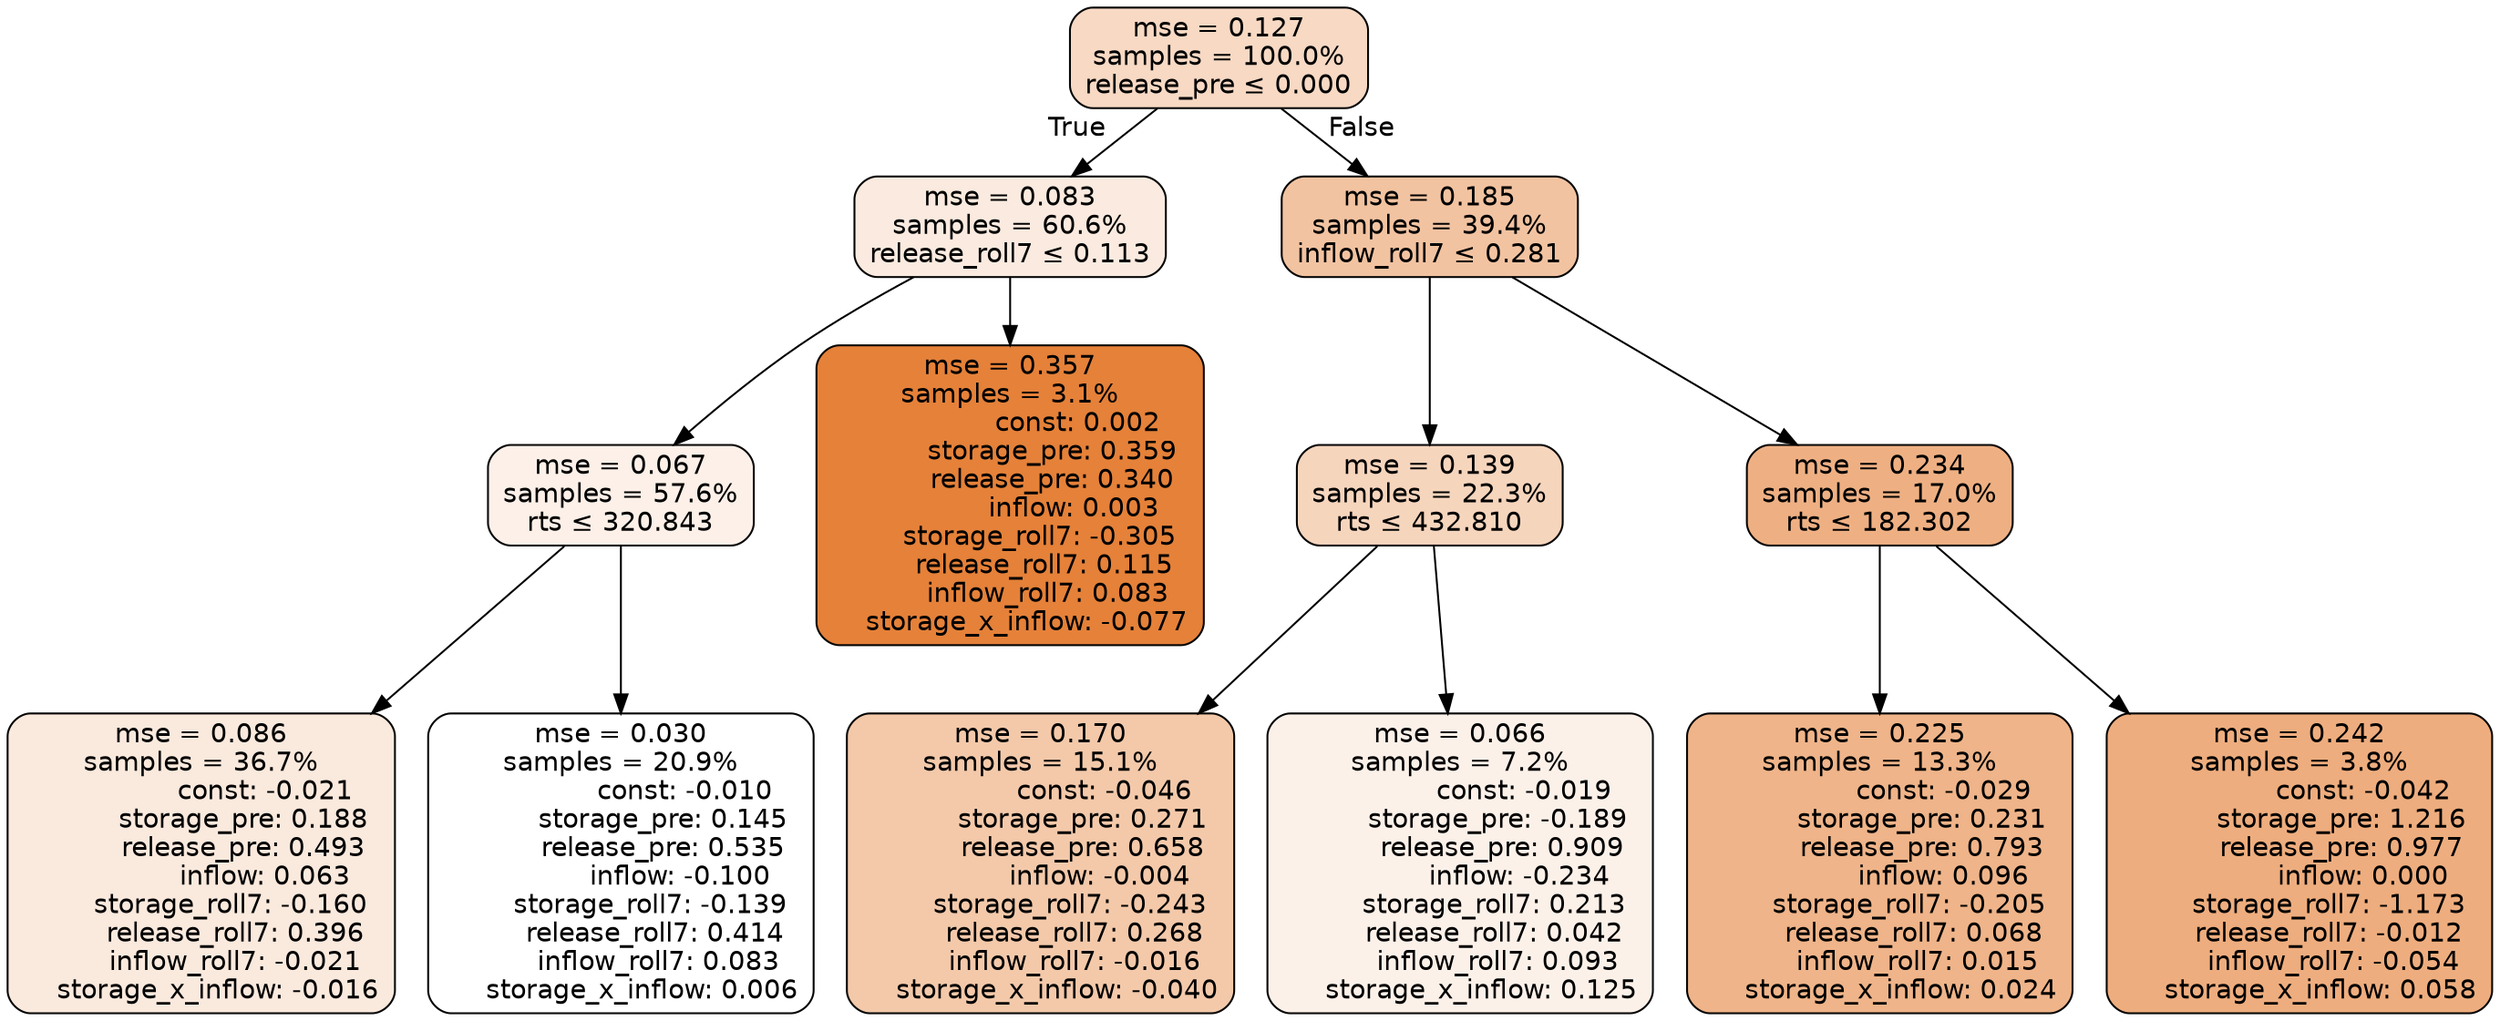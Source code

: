 digraph tree {
bgcolor="transparent"
node [shape=rectangle, style="filled, rounded", color="black", fontname=helvetica] ;
edge [fontname=helvetica] ;
	"0" [label="mse = 0.127
samples = 100.0%
release_pre &le; 0.000", fillcolor="#f7d9c4"]
	"1" [label="mse = 0.083
samples = 60.6%
release_roll7 &le; 0.113", fillcolor="#faeadf"]
	"2" [label="mse = 0.067
samples = 57.6%
rts &le; 320.843", fillcolor="#fcf0e8"]
	"3" [label="mse = 0.086
samples = 36.7%
               const: -0.021
          storage_pre: 0.188
          release_pre: 0.493
               inflow: 0.063
       storage_roll7: -0.160
        release_roll7: 0.396
        inflow_roll7: -0.021
    storage_x_inflow: -0.016", fillcolor="#fae9dd"]
	"4" [label="mse = 0.030
samples = 20.9%
               const: -0.010
          storage_pre: 0.145
          release_pre: 0.535
              inflow: -0.100
       storage_roll7: -0.139
        release_roll7: 0.414
         inflow_roll7: 0.083
     storage_x_inflow: 0.006", fillcolor="#ffffff"]
	"5" [label="mse = 0.357
samples = 3.1%
                const: 0.002
          storage_pre: 0.359
          release_pre: 0.340
               inflow: 0.003
       storage_roll7: -0.305
        release_roll7: 0.115
         inflow_roll7: 0.083
    storage_x_inflow: -0.077", fillcolor="#e58139"]
	"6" [label="mse = 0.185
samples = 39.4%
inflow_roll7 &le; 0.281", fillcolor="#f2c3a1"]
	"7" [label="mse = 0.139
samples = 22.3%
rts &le; 432.810", fillcolor="#f6d5bd"]
	"8" [label="mse = 0.170
samples = 15.1%
               const: -0.046
          storage_pre: 0.271
          release_pre: 0.658
              inflow: -0.004
       storage_roll7: -0.243
        release_roll7: 0.268
        inflow_roll7: -0.016
    storage_x_inflow: -0.040", fillcolor="#f3c9aa"]
	"9" [label="mse = 0.066
samples = 7.2%
               const: -0.019
         storage_pre: -0.189
          release_pre: 0.909
              inflow: -0.234
        storage_roll7: 0.213
        release_roll7: 0.042
         inflow_roll7: 0.093
     storage_x_inflow: 0.125", fillcolor="#fcf1e9"]
	"10" [label="mse = 0.234
samples = 17.0%
rts &le; 182.302", fillcolor="#eeb083"]
	"11" [label="mse = 0.225
samples = 13.3%
               const: -0.029
          storage_pre: 0.231
          release_pre: 0.793
               inflow: 0.096
       storage_roll7: -0.205
        release_roll7: 0.068
         inflow_roll7: 0.015
     storage_x_inflow: 0.024", fillcolor="#efb489"]
	"12" [label="mse = 0.242
samples = 3.8%
               const: -0.042
          storage_pre: 1.216
          release_pre: 0.977
               inflow: 0.000
       storage_roll7: -1.173
       release_roll7: -0.012
        inflow_roll7: -0.054
     storage_x_inflow: 0.058", fillcolor="#eead7e"]

	"0" -> "1" [labeldistance=2.5, labelangle=45, headlabel="True"]
	"1" -> "2"
	"2" -> "3"
	"2" -> "4"
	"1" -> "5"
	"0" -> "6" [labeldistance=2.5, labelangle=-45, headlabel="False"]
	"6" -> "7"
	"7" -> "8"
	"7" -> "9"
	"6" -> "10"
	"10" -> "11"
	"10" -> "12"
}